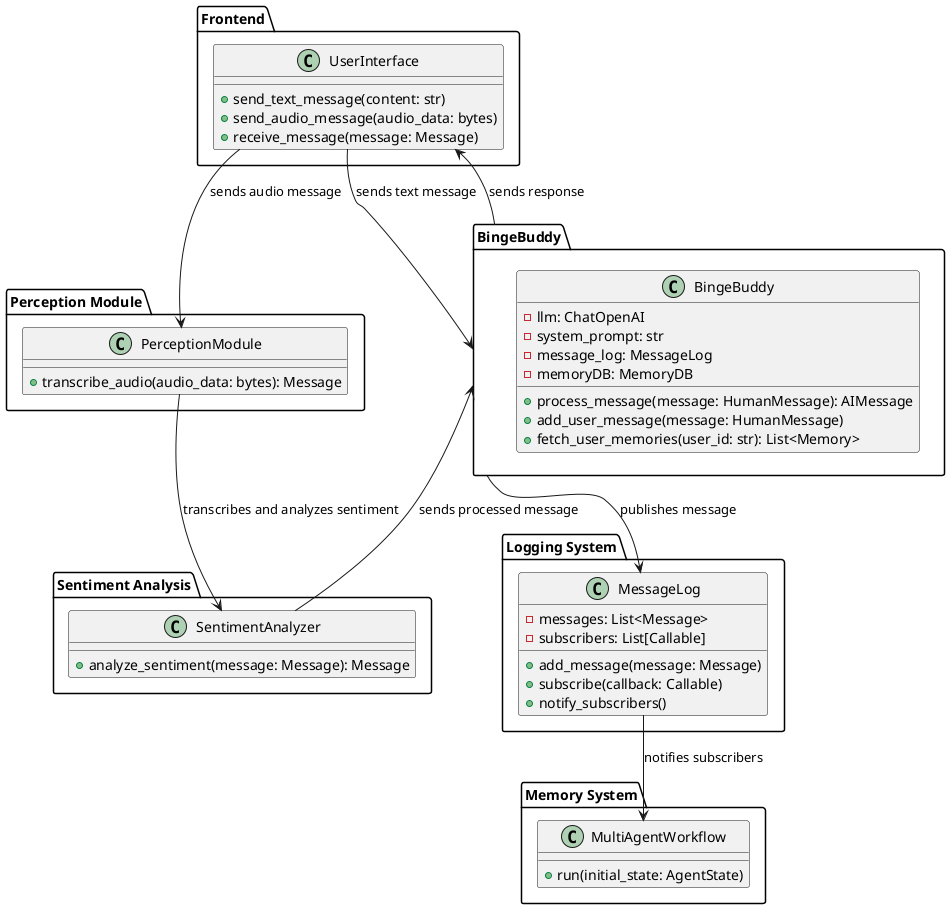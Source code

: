 @startuml


package "Frontend" {
    class UserInterface {
        + send_text_message(content: str)
        + send_audio_message(audio_data: bytes)
        + receive_message(message: Message)
    }
}

package "Perception Module" {
    class PerceptionModule {
        + transcribe_audio(audio_data: bytes): Message
    }
}

package "Sentiment Analysis" {
    class SentimentAnalyzer {
        + analyze_sentiment(message: Message): Message
    }
}

package "Logging System" {
    class MessageLog {
        - messages: List<Message>
        - subscribers: List[Callable]
        + add_message(message: Message)
        + subscribe(callback: Callable)
        + notify_subscribers()
    }
}

package "BingeBuddy" {
    class BingeBuddy {
        - llm: ChatOpenAI
        - system_prompt: str
        - message_log: MessageLog
        - memoryDB: MemoryDB
        + process_message(message: HumanMessage): AIMessage
        + add_user_message(message: HumanMessage)
        + fetch_user_memories(user_id: str): List<Memory>
    }
}

package "Memory System" {
    class MultiAgentWorkflow {
        + run(initial_state: AgentState)
    }
}

UserInterface --> BingeBuddy : sends text message
UserInterface --> PerceptionModule : sends audio message
PerceptionModule --> SentimentAnalyzer : transcribes and analyzes sentiment
SentimentAnalyzer --> BingeBuddy : sends processed message
BingeBuddy --> MessageLog : publishes message
MessageLog --> MultiAgentWorkflow : notifies subscribers
BingeBuddy --> UserInterface : sends response

@enduml
